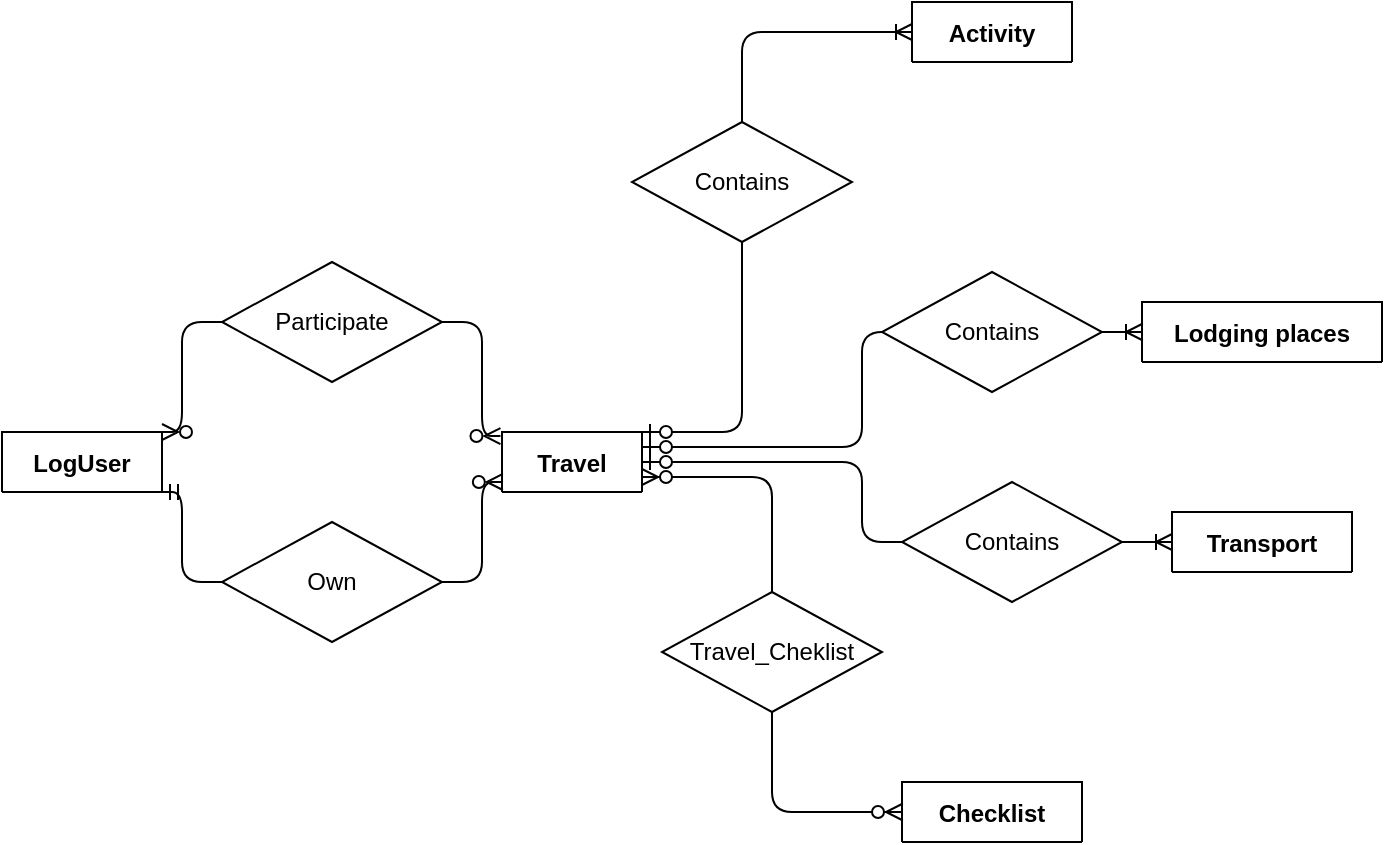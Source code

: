 <mxfile version="14.3.0" type="device"><diagram id="tJL51lGxHYbfHjKpyGnu" name="Page-1"><mxGraphModel dx="981" dy="508" grid="1" gridSize="10" guides="1" tooltips="1" connect="1" arrows="1" fold="1" page="1" pageScale="1" pageWidth="827" pageHeight="1169" math="0" shadow="0"><root><mxCell id="0"/><mxCell id="1" parent="0"/><mxCell id="J-bHQv5GjCu562We5Q4S-134" value="LogUser" style="shape=table;startSize=30;container=1;collapsible=1;childLayout=tableLayout;fixedRows=1;rowLines=0;fontStyle=1;align=center;resizeLast=1;" vertex="1" collapsed="1" parent="1"><mxGeometry x="50" y="515" width="80" height="30" as="geometry"><mxRectangle x="40" y="532" width="180" height="120" as="alternateBounds"/></mxGeometry></mxCell><mxCell id="J-bHQv5GjCu562We5Q4S-135" value="" style="shape=partialRectangle;collapsible=0;dropTarget=0;pointerEvents=0;fillColor=none;top=0;left=0;bottom=1;right=0;points=[[0,0.5],[1,0.5]];portConstraint=eastwest;" vertex="1" parent="J-bHQv5GjCu562We5Q4S-134"><mxGeometry y="30" width="180" height="30" as="geometry"/></mxCell><mxCell id="J-bHQv5GjCu562We5Q4S-136" value="PK" style="shape=partialRectangle;connectable=0;fillColor=none;top=0;left=0;bottom=0;right=0;fontStyle=1;overflow=hidden;" vertex="1" parent="J-bHQv5GjCu562We5Q4S-135"><mxGeometry width="30" height="30" as="geometry"/></mxCell><mxCell id="J-bHQv5GjCu562We5Q4S-137" value="ID" style="shape=partialRectangle;connectable=0;fillColor=none;top=0;left=0;bottom=0;right=0;align=left;spacingLeft=6;fontStyle=5;overflow=hidden;" vertex="1" parent="J-bHQv5GjCu562We5Q4S-135"><mxGeometry x="30" width="150" height="30" as="geometry"/></mxCell><mxCell id="J-bHQv5GjCu562We5Q4S-138" value="" style="shape=partialRectangle;collapsible=0;dropTarget=0;pointerEvents=0;fillColor=none;top=0;left=0;bottom=0;right=0;points=[[0,0.5],[1,0.5]];portConstraint=eastwest;" vertex="1" parent="J-bHQv5GjCu562We5Q4S-134"><mxGeometry y="60" width="180" height="30" as="geometry"/></mxCell><mxCell id="J-bHQv5GjCu562We5Q4S-139" value="var" style="shape=partialRectangle;connectable=0;fillColor=none;top=0;left=0;bottom=0;right=0;editable=1;overflow=hidden;" vertex="1" parent="J-bHQv5GjCu562We5Q4S-138"><mxGeometry width="30" height="30" as="geometry"/></mxCell><mxCell id="J-bHQv5GjCu562We5Q4S-140" value="email" style="shape=partialRectangle;connectable=0;fillColor=none;top=0;left=0;bottom=0;right=0;align=left;spacingLeft=6;overflow=hidden;" vertex="1" parent="J-bHQv5GjCu562We5Q4S-138"><mxGeometry x="30" width="150" height="30" as="geometry"/></mxCell><mxCell id="J-bHQv5GjCu562We5Q4S-141" value="" style="shape=partialRectangle;collapsible=0;dropTarget=0;pointerEvents=0;fillColor=none;top=0;left=0;bottom=0;right=0;points=[[0,0.5],[1,0.5]];portConstraint=eastwest;" vertex="1" parent="J-bHQv5GjCu562We5Q4S-134"><mxGeometry y="90" width="180" height="30" as="geometry"/></mxCell><mxCell id="J-bHQv5GjCu562We5Q4S-142" value="var" style="shape=partialRectangle;connectable=0;fillColor=none;top=0;left=0;bottom=0;right=0;editable=1;overflow=hidden;" vertex="1" parent="J-bHQv5GjCu562We5Q4S-141"><mxGeometry width="30" height="30" as="geometry"/></mxCell><mxCell id="J-bHQv5GjCu562We5Q4S-143" value="passwordHash" style="shape=partialRectangle;connectable=0;fillColor=none;top=0;left=0;bottom=0;right=0;align=left;spacingLeft=6;overflow=hidden;" vertex="1" parent="J-bHQv5GjCu562We5Q4S-141"><mxGeometry x="30" width="150" height="30" as="geometry"/></mxCell><mxCell id="J-bHQv5GjCu562We5Q4S-144" value="Travel" style="shape=table;startSize=30;container=1;collapsible=1;childLayout=tableLayout;fixedRows=1;rowLines=0;fontStyle=1;align=center;resizeLast=1;" vertex="1" collapsed="1" parent="1"><mxGeometry x="300" y="515" width="70" height="30" as="geometry"><mxRectangle x="300" y="515" width="180" height="150" as="alternateBounds"/></mxGeometry></mxCell><mxCell id="J-bHQv5GjCu562We5Q4S-145" value="" style="shape=partialRectangle;collapsible=0;dropTarget=0;pointerEvents=0;fillColor=none;top=0;left=0;bottom=1;right=0;points=[[0,0.5],[1,0.5]];portConstraint=eastwest;" vertex="1" parent="J-bHQv5GjCu562We5Q4S-144"><mxGeometry y="30" width="180" height="30" as="geometry"/></mxCell><mxCell id="J-bHQv5GjCu562We5Q4S-146" value="PK" style="shape=partialRectangle;connectable=0;fillColor=none;top=0;left=0;bottom=0;right=0;fontStyle=1;overflow=hidden;" vertex="1" parent="J-bHQv5GjCu562We5Q4S-145"><mxGeometry width="30" height="30" as="geometry"/></mxCell><mxCell id="J-bHQv5GjCu562We5Q4S-147" value="ID" style="shape=partialRectangle;connectable=0;fillColor=none;top=0;left=0;bottom=0;right=0;align=left;spacingLeft=6;fontStyle=5;overflow=hidden;" vertex="1" parent="J-bHQv5GjCu562We5Q4S-145"><mxGeometry x="30" width="150" height="30" as="geometry"/></mxCell><mxCell id="J-bHQv5GjCu562We5Q4S-148" value="" style="shape=partialRectangle;collapsible=0;dropTarget=0;pointerEvents=0;fillColor=none;top=0;left=0;bottom=0;right=0;points=[[0,0.5],[1,0.5]];portConstraint=eastwest;" vertex="1" parent="J-bHQv5GjCu562We5Q4S-144"><mxGeometry y="60" width="180" height="30" as="geometry"/></mxCell><mxCell id="J-bHQv5GjCu562We5Q4S-149" value="var" style="shape=partialRectangle;connectable=0;fillColor=none;top=0;left=0;bottom=0;right=0;editable=1;overflow=hidden;" vertex="1" parent="J-bHQv5GjCu562We5Q4S-148"><mxGeometry width="30" height="30" as="geometry"/></mxCell><mxCell id="J-bHQv5GjCu562We5Q4S-150" value="title" style="shape=partialRectangle;connectable=0;fillColor=none;top=0;left=0;bottom=0;right=0;align=left;spacingLeft=6;overflow=hidden;" vertex="1" parent="J-bHQv5GjCu562We5Q4S-148"><mxGeometry x="30" width="150" height="30" as="geometry"/></mxCell><mxCell id="J-bHQv5GjCu562We5Q4S-151" value="" style="shape=partialRectangle;collapsible=0;dropTarget=0;pointerEvents=0;fillColor=none;top=0;left=0;bottom=0;right=0;points=[[0,0.5],[1,0.5]];portConstraint=eastwest;" vertex="1" parent="J-bHQv5GjCu562We5Q4S-144"><mxGeometry y="90" width="180" height="30" as="geometry"/></mxCell><mxCell id="J-bHQv5GjCu562We5Q4S-152" value="var" style="shape=partialRectangle;connectable=0;fillColor=none;top=0;left=0;bottom=0;right=0;editable=1;overflow=hidden;" vertex="1" parent="J-bHQv5GjCu562We5Q4S-151"><mxGeometry width="30" height="30" as="geometry"/></mxCell><mxCell id="J-bHQv5GjCu562We5Q4S-153" value="destination" style="shape=partialRectangle;connectable=0;fillColor=none;top=0;left=0;bottom=0;right=0;align=left;spacingLeft=6;overflow=hidden;" vertex="1" parent="J-bHQv5GjCu562We5Q4S-151"><mxGeometry x="30" width="150" height="30" as="geometry"/></mxCell><mxCell id="J-bHQv5GjCu562We5Q4S-154" value="" style="shape=partialRectangle;collapsible=0;dropTarget=0;pointerEvents=0;fillColor=none;top=0;left=0;bottom=0;right=0;points=[[0,0.5],[1,0.5]];portConstraint=eastwest;" vertex="1" parent="J-bHQv5GjCu562We5Q4S-144"><mxGeometry y="120" width="180" height="30" as="geometry"/></mxCell><mxCell id="J-bHQv5GjCu562We5Q4S-155" value="var" style="shape=partialRectangle;connectable=0;fillColor=none;top=0;left=0;bottom=0;right=0;editable=1;overflow=hidden;" vertex="1" parent="J-bHQv5GjCu562We5Q4S-154"><mxGeometry width="30" height="30" as="geometry"/></mxCell><mxCell id="J-bHQv5GjCu562We5Q4S-156" value="image" style="shape=partialRectangle;connectable=0;fillColor=none;top=0;left=0;bottom=0;right=0;align=left;spacingLeft=6;overflow=hidden;" vertex="1" parent="J-bHQv5GjCu562We5Q4S-154"><mxGeometry x="30" width="150" height="30" as="geometry"/></mxCell><mxCell id="J-bHQv5GjCu562We5Q4S-157" value="Transport" style="shape=table;startSize=30;container=1;collapsible=1;childLayout=tableLayout;fixedRows=1;rowLines=0;fontStyle=1;align=center;resizeLast=1;" vertex="1" collapsed="1" parent="1"><mxGeometry x="635" y="555" width="90" height="30" as="geometry"><mxRectangle x="850" y="595" width="180" height="330" as="alternateBounds"/></mxGeometry></mxCell><mxCell id="J-bHQv5GjCu562We5Q4S-158" value="" style="shape=partialRectangle;collapsible=0;dropTarget=0;pointerEvents=0;fillColor=none;top=0;left=0;bottom=1;right=0;points=[[0,0.5],[1,0.5]];portConstraint=eastwest;" vertex="1" parent="J-bHQv5GjCu562We5Q4S-157"><mxGeometry y="30" width="180" height="30" as="geometry"/></mxCell><mxCell id="J-bHQv5GjCu562We5Q4S-159" value="PK" style="shape=partialRectangle;connectable=0;fillColor=none;top=0;left=0;bottom=0;right=0;fontStyle=1;overflow=hidden;" vertex="1" parent="J-bHQv5GjCu562We5Q4S-158"><mxGeometry width="30" height="30" as="geometry"/></mxCell><mxCell id="J-bHQv5GjCu562We5Q4S-160" value="ID" style="shape=partialRectangle;connectable=0;fillColor=none;top=0;left=0;bottom=0;right=0;align=left;spacingLeft=6;fontStyle=5;overflow=hidden;" vertex="1" parent="J-bHQv5GjCu562We5Q4S-158"><mxGeometry x="30" width="150" height="30" as="geometry"/></mxCell><mxCell id="J-bHQv5GjCu562We5Q4S-161" value="" style="shape=partialRectangle;collapsible=0;dropTarget=0;pointerEvents=0;fillColor=none;top=0;left=0;bottom=0;right=0;points=[[0,0.5],[1,0.5]];portConstraint=eastwest;" vertex="1" parent="J-bHQv5GjCu562We5Q4S-157"><mxGeometry y="60" width="180" height="30" as="geometry"/></mxCell><mxCell id="J-bHQv5GjCu562We5Q4S-162" value="var" style="shape=partialRectangle;connectable=0;fillColor=none;top=0;left=0;bottom=0;right=0;editable=1;overflow=hidden;" vertex="1" parent="J-bHQv5GjCu562We5Q4S-161"><mxGeometry width="30" height="30" as="geometry"/></mxCell><mxCell id="J-bHQv5GjCu562We5Q4S-163" value="type" style="shape=partialRectangle;connectable=0;fillColor=none;top=0;left=0;bottom=0;right=0;align=left;spacingLeft=6;overflow=hidden;" vertex="1" parent="J-bHQv5GjCu562We5Q4S-161"><mxGeometry x="30" width="150" height="30" as="geometry"/></mxCell><mxCell id="J-bHQv5GjCu562We5Q4S-164" value="" style="shape=partialRectangle;collapsible=0;dropTarget=0;pointerEvents=0;fillColor=none;top=0;left=0;bottom=0;right=0;points=[[0,0.5],[1,0.5]];portConstraint=eastwest;" vertex="1" parent="J-bHQv5GjCu562We5Q4S-157"><mxGeometry y="90" width="180" height="30" as="geometry"/></mxCell><mxCell id="J-bHQv5GjCu562We5Q4S-165" value="date" style="shape=partialRectangle;connectable=0;fillColor=none;top=0;left=0;bottom=0;right=0;editable=1;overflow=hidden;" vertex="1" parent="J-bHQv5GjCu562We5Q4S-164"><mxGeometry width="30" height="30" as="geometry"/></mxCell><mxCell id="J-bHQv5GjCu562We5Q4S-166" value="date" style="shape=partialRectangle;connectable=0;fillColor=none;top=0;left=0;bottom=0;right=0;align=left;spacingLeft=6;overflow=hidden;" vertex="1" parent="J-bHQv5GjCu562We5Q4S-164"><mxGeometry x="30" width="150" height="30" as="geometry"/></mxCell><mxCell id="J-bHQv5GjCu562We5Q4S-167" value="" style="shape=partialRectangle;collapsible=0;dropTarget=0;pointerEvents=0;fillColor=none;top=0;left=0;bottom=0;right=0;points=[[0,0.5],[1,0.5]];portConstraint=eastwest;" vertex="1" parent="J-bHQv5GjCu562We5Q4S-157"><mxGeometry y="120" width="180" height="30" as="geometry"/></mxCell><mxCell id="J-bHQv5GjCu562We5Q4S-168" value="var" style="shape=partialRectangle;connectable=0;fillColor=none;top=0;left=0;bottom=0;right=0;editable=1;overflow=hidden;" vertex="1" parent="J-bHQv5GjCu562We5Q4S-167"><mxGeometry width="30" height="30" as="geometry"/></mxCell><mxCell id="J-bHQv5GjCu562We5Q4S-169" value="departure place" style="shape=partialRectangle;connectable=0;fillColor=none;top=0;left=0;bottom=0;right=0;align=left;spacingLeft=6;overflow=hidden;" vertex="1" parent="J-bHQv5GjCu562We5Q4S-167"><mxGeometry x="30" width="150" height="30" as="geometry"/></mxCell><mxCell id="J-bHQv5GjCu562We5Q4S-170" style="shape=partialRectangle;collapsible=0;dropTarget=0;pointerEvents=0;fillColor=none;top=0;left=0;bottom=0;right=0;points=[[0,0.5],[1,0.5]];portConstraint=eastwest;" vertex="1" parent="J-bHQv5GjCu562We5Q4S-157"><mxGeometry y="150" width="180" height="30" as="geometry"/></mxCell><mxCell id="J-bHQv5GjCu562We5Q4S-171" value="var" style="shape=partialRectangle;connectable=0;fillColor=none;top=0;left=0;bottom=0;right=0;editable=1;overflow=hidden;" vertex="1" parent="J-bHQv5GjCu562We5Q4S-170"><mxGeometry width="30" height="30" as="geometry"/></mxCell><mxCell id="J-bHQv5GjCu562We5Q4S-172" value="arrival place" style="shape=partialRectangle;connectable=0;fillColor=none;top=0;left=0;bottom=0;right=0;align=left;spacingLeft=6;overflow=hidden;" vertex="1" parent="J-bHQv5GjCu562We5Q4S-170"><mxGeometry x="30" width="150" height="30" as="geometry"/></mxCell><mxCell id="J-bHQv5GjCu562We5Q4S-173" style="shape=partialRectangle;collapsible=0;dropTarget=0;pointerEvents=0;fillColor=none;top=0;left=0;bottom=0;right=0;points=[[0,0.5],[1,0.5]];portConstraint=eastwest;" vertex="1" parent="J-bHQv5GjCu562We5Q4S-157"><mxGeometry y="180" width="180" height="30" as="geometry"/></mxCell><mxCell id="J-bHQv5GjCu562We5Q4S-174" value="int" style="shape=partialRectangle;connectable=0;fillColor=none;top=0;left=0;bottom=0;right=0;editable=1;overflow=hidden;" vertex="1" parent="J-bHQv5GjCu562We5Q4S-173"><mxGeometry width="30" height="30" as="geometry"/></mxCell><mxCell id="J-bHQv5GjCu562We5Q4S-175" value="price" style="shape=partialRectangle;connectable=0;fillColor=none;top=0;left=0;bottom=0;right=0;align=left;spacingLeft=6;overflow=hidden;" vertex="1" parent="J-bHQv5GjCu562We5Q4S-173"><mxGeometry x="30" width="150" height="30" as="geometry"/></mxCell><mxCell id="J-bHQv5GjCu562We5Q4S-176" style="shape=partialRectangle;collapsible=0;dropTarget=0;pointerEvents=0;fillColor=none;top=0;left=0;bottom=0;right=0;points=[[0,0.5],[1,0.5]];portConstraint=eastwest;" vertex="1" parent="J-bHQv5GjCu562We5Q4S-157"><mxGeometry y="210" width="180" height="30" as="geometry"/></mxCell><mxCell id="J-bHQv5GjCu562We5Q4S-177" value="var" style="shape=partialRectangle;connectable=0;fillColor=none;top=0;left=0;bottom=0;right=0;editable=1;overflow=hidden;" vertex="1" parent="J-bHQv5GjCu562We5Q4S-176"><mxGeometry width="30" height="30" as="geometry"/></mxCell><mxCell id="J-bHQv5GjCu562We5Q4S-178" value="reservation code" style="shape=partialRectangle;connectable=0;fillColor=none;top=0;left=0;bottom=0;right=0;align=left;spacingLeft=6;overflow=hidden;" vertex="1" parent="J-bHQv5GjCu562We5Q4S-176"><mxGeometry x="30" width="150" height="30" as="geometry"/></mxCell><mxCell id="J-bHQv5GjCu562We5Q4S-179" style="shape=partialRectangle;collapsible=0;dropTarget=0;pointerEvents=0;fillColor=none;top=0;left=0;bottom=0;right=0;points=[[0,0.5],[1,0.5]];portConstraint=eastwest;" vertex="1" parent="J-bHQv5GjCu562We5Q4S-157"><mxGeometry y="240" width="180" height="30" as="geometry"/></mxCell><mxCell id="J-bHQv5GjCu562We5Q4S-180" value="var" style="shape=partialRectangle;connectable=0;fillColor=none;top=0;left=0;bottom=0;right=0;editable=1;overflow=hidden;" vertex="1" parent="J-bHQv5GjCu562We5Q4S-179"><mxGeometry width="30" height="30" as="geometry"/></mxCell><mxCell id="J-bHQv5GjCu562We5Q4S-181" value="schedule" style="shape=partialRectangle;connectable=0;fillColor=none;top=0;left=0;bottom=0;right=0;align=left;spacingLeft=6;overflow=hidden;" vertex="1" parent="J-bHQv5GjCu562We5Q4S-179"><mxGeometry x="30" width="150" height="30" as="geometry"/></mxCell><mxCell id="J-bHQv5GjCu562We5Q4S-182" style="shape=partialRectangle;collapsible=0;dropTarget=0;pointerEvents=0;fillColor=none;top=0;left=0;bottom=0;right=0;points=[[0,0.5],[1,0.5]];portConstraint=eastwest;" vertex="1" parent="J-bHQv5GjCu562We5Q4S-157"><mxGeometry y="270" width="180" height="30" as="geometry"/></mxCell><mxCell id="J-bHQv5GjCu562We5Q4S-183" value="var" style="shape=partialRectangle;connectable=0;fillColor=none;top=0;left=0;bottom=0;right=0;editable=1;overflow=hidden;" vertex="1" parent="J-bHQv5GjCu562We5Q4S-182"><mxGeometry width="30" height="30" as="geometry"/></mxCell><mxCell id="J-bHQv5GjCu562We5Q4S-184" value="hypertext link" style="shape=partialRectangle;connectable=0;fillColor=none;top=0;left=0;bottom=0;right=0;align=left;spacingLeft=6;overflow=hidden;" vertex="1" parent="J-bHQv5GjCu562We5Q4S-182"><mxGeometry x="30" width="150" height="30" as="geometry"/></mxCell><mxCell id="J-bHQv5GjCu562We5Q4S-185" style="shape=partialRectangle;collapsible=0;dropTarget=0;pointerEvents=0;fillColor=none;top=0;left=0;bottom=0;right=0;points=[[0,0.5],[1,0.5]];portConstraint=eastwest;" vertex="1" parent="J-bHQv5GjCu562We5Q4S-157"><mxGeometry y="300" width="180" height="30" as="geometry"/></mxCell><mxCell id="J-bHQv5GjCu562We5Q4S-186" value="text" style="shape=partialRectangle;connectable=0;fillColor=none;top=0;left=0;bottom=0;right=0;editable=1;overflow=hidden;" vertex="1" parent="J-bHQv5GjCu562We5Q4S-185"><mxGeometry width="30" height="30" as="geometry"/></mxCell><mxCell id="J-bHQv5GjCu562We5Q4S-187" value="remarque" style="shape=partialRectangle;connectable=0;fillColor=none;top=0;left=0;bottom=0;right=0;align=left;spacingLeft=6;overflow=hidden;" vertex="1" parent="J-bHQv5GjCu562We5Q4S-185"><mxGeometry x="30" width="150" height="30" as="geometry"/></mxCell><mxCell id="J-bHQv5GjCu562We5Q4S-188" value="Lodging places" style="shape=table;startSize=30;container=1;collapsible=1;childLayout=tableLayout;fixedRows=1;rowLines=0;fontStyle=1;align=center;resizeLast=1;" vertex="1" collapsed="1" parent="1"><mxGeometry x="620" y="450" width="120" height="30" as="geometry"><mxRectangle x="850" y="280" width="180" height="300" as="alternateBounds"/></mxGeometry></mxCell><mxCell id="J-bHQv5GjCu562We5Q4S-189" value="" style="shape=partialRectangle;collapsible=0;dropTarget=0;pointerEvents=0;fillColor=none;top=0;left=0;bottom=1;right=0;points=[[0,0.5],[1,0.5]];portConstraint=eastwest;" vertex="1" parent="J-bHQv5GjCu562We5Q4S-188"><mxGeometry y="30" width="180" height="30" as="geometry"/></mxCell><mxCell id="J-bHQv5GjCu562We5Q4S-190" value="PK" style="shape=partialRectangle;connectable=0;fillColor=none;top=0;left=0;bottom=0;right=0;fontStyle=1;overflow=hidden;" vertex="1" parent="J-bHQv5GjCu562We5Q4S-189"><mxGeometry width="30" height="30" as="geometry"/></mxCell><mxCell id="J-bHQv5GjCu562We5Q4S-191" value="ID" style="shape=partialRectangle;connectable=0;fillColor=none;top=0;left=0;bottom=0;right=0;align=left;spacingLeft=6;fontStyle=5;overflow=hidden;" vertex="1" parent="J-bHQv5GjCu562We5Q4S-189"><mxGeometry x="30" width="150" height="30" as="geometry"/></mxCell><mxCell id="J-bHQv5GjCu562We5Q4S-192" value="" style="shape=partialRectangle;collapsible=0;dropTarget=0;pointerEvents=0;fillColor=none;top=0;left=0;bottom=0;right=0;points=[[0,0.5],[1,0.5]];portConstraint=eastwest;" vertex="1" parent="J-bHQv5GjCu562We5Q4S-188"><mxGeometry y="60" width="180" height="30" as="geometry"/></mxCell><mxCell id="J-bHQv5GjCu562We5Q4S-193" value="var" style="shape=partialRectangle;connectable=0;fillColor=none;top=0;left=0;bottom=0;right=0;editable=1;overflow=hidden;" vertex="1" parent="J-bHQv5GjCu562We5Q4S-192"><mxGeometry width="30" height="30" as="geometry"/></mxCell><mxCell id="J-bHQv5GjCu562We5Q4S-194" value="address" style="shape=partialRectangle;connectable=0;fillColor=none;top=0;left=0;bottom=0;right=0;align=left;spacingLeft=6;overflow=hidden;" vertex="1" parent="J-bHQv5GjCu562We5Q4S-192"><mxGeometry x="30" width="150" height="30" as="geometry"/></mxCell><mxCell id="J-bHQv5GjCu562We5Q4S-195" value="" style="shape=partialRectangle;collapsible=0;dropTarget=0;pointerEvents=0;fillColor=none;top=0;left=0;bottom=0;right=0;points=[[0,0.5],[1,0.5]];portConstraint=eastwest;" vertex="1" parent="J-bHQv5GjCu562We5Q4S-188"><mxGeometry y="90" width="180" height="30" as="geometry"/></mxCell><mxCell id="J-bHQv5GjCu562We5Q4S-196" value="var" style="shape=partialRectangle;connectable=0;fillColor=none;top=0;left=0;bottom=0;right=0;editable=1;overflow=hidden;" vertex="1" parent="J-bHQv5GjCu562We5Q4S-195"><mxGeometry width="30" height="30" as="geometry"/></mxCell><mxCell id="J-bHQv5GjCu562We5Q4S-197" value="type" style="shape=partialRectangle;connectable=0;fillColor=none;top=0;left=0;bottom=0;right=0;align=left;spacingLeft=6;overflow=hidden;" vertex="1" parent="J-bHQv5GjCu562We5Q4S-195"><mxGeometry x="30" width="150" height="30" as="geometry"/></mxCell><mxCell id="J-bHQv5GjCu562We5Q4S-198" value="" style="shape=partialRectangle;collapsible=0;dropTarget=0;pointerEvents=0;fillColor=none;top=0;left=0;bottom=0;right=0;points=[[0,0.5],[1,0.5]];portConstraint=eastwest;" vertex="1" parent="J-bHQv5GjCu562We5Q4S-188"><mxGeometry y="120" width="180" height="30" as="geometry"/></mxCell><mxCell id="J-bHQv5GjCu562We5Q4S-199" value="var" style="shape=partialRectangle;connectable=0;fillColor=none;top=0;left=0;bottom=0;right=0;editable=1;overflow=hidden;" vertex="1" parent="J-bHQv5GjCu562We5Q4S-198"><mxGeometry width="30" height="30" as="geometry"/></mxCell><mxCell id="J-bHQv5GjCu562We5Q4S-200" value="departure place" style="shape=partialRectangle;connectable=0;fillColor=none;top=0;left=0;bottom=0;right=0;align=left;spacingLeft=6;overflow=hidden;" vertex="1" parent="J-bHQv5GjCu562We5Q4S-198"><mxGeometry x="30" width="150" height="30" as="geometry"/></mxCell><mxCell id="J-bHQv5GjCu562We5Q4S-201" style="shape=partialRectangle;collapsible=0;dropTarget=0;pointerEvents=0;fillColor=none;top=0;left=0;bottom=0;right=0;points=[[0,0.5],[1,0.5]];portConstraint=eastwest;" vertex="1" parent="J-bHQv5GjCu562We5Q4S-188"><mxGeometry y="150" width="180" height="30" as="geometry"/></mxCell><mxCell id="J-bHQv5GjCu562We5Q4S-202" value="var" style="shape=partialRectangle;connectable=0;fillColor=none;top=0;left=0;bottom=0;right=0;editable=1;overflow=hidden;" vertex="1" parent="J-bHQv5GjCu562We5Q4S-201"><mxGeometry width="30" height="30" as="geometry"/></mxCell><mxCell id="J-bHQv5GjCu562We5Q4S-203" value="arrival place" style="shape=partialRectangle;connectable=0;fillColor=none;top=0;left=0;bottom=0;right=0;align=left;spacingLeft=6;overflow=hidden;" vertex="1" parent="J-bHQv5GjCu562We5Q4S-201"><mxGeometry x="30" width="150" height="30" as="geometry"/></mxCell><mxCell id="J-bHQv5GjCu562We5Q4S-204" style="shape=partialRectangle;collapsible=0;dropTarget=0;pointerEvents=0;fillColor=none;top=0;left=0;bottom=0;right=0;points=[[0,0.5],[1,0.5]];portConstraint=eastwest;" vertex="1" parent="J-bHQv5GjCu562We5Q4S-188"><mxGeometry y="180" width="180" height="30" as="geometry"/></mxCell><mxCell id="J-bHQv5GjCu562We5Q4S-205" value="int" style="shape=partialRectangle;connectable=0;fillColor=none;top=0;left=0;bottom=0;right=0;editable=1;overflow=hidden;" vertex="1" parent="J-bHQv5GjCu562We5Q4S-204"><mxGeometry width="30" height="30" as="geometry"/></mxCell><mxCell id="J-bHQv5GjCu562We5Q4S-206" value="price" style="shape=partialRectangle;connectable=0;fillColor=none;top=0;left=0;bottom=0;right=0;align=left;spacingLeft=6;overflow=hidden;" vertex="1" parent="J-bHQv5GjCu562We5Q4S-204"><mxGeometry x="30" width="150" height="30" as="geometry"/></mxCell><mxCell id="J-bHQv5GjCu562We5Q4S-207" style="shape=partialRectangle;collapsible=0;dropTarget=0;pointerEvents=0;fillColor=none;top=0;left=0;bottom=0;right=0;points=[[0,0.5],[1,0.5]];portConstraint=eastwest;" vertex="1" parent="J-bHQv5GjCu562We5Q4S-188"><mxGeometry y="210" width="180" height="30" as="geometry"/></mxCell><mxCell id="J-bHQv5GjCu562We5Q4S-208" value="var" style="shape=partialRectangle;connectable=0;fillColor=none;top=0;left=0;bottom=0;right=0;editable=1;overflow=hidden;" vertex="1" parent="J-bHQv5GjCu562We5Q4S-207"><mxGeometry width="30" height="30" as="geometry"/></mxCell><mxCell id="J-bHQv5GjCu562We5Q4S-209" value="reservation code" style="shape=partialRectangle;connectable=0;fillColor=none;top=0;left=0;bottom=0;right=0;align=left;spacingLeft=6;overflow=hidden;" vertex="1" parent="J-bHQv5GjCu562We5Q4S-207"><mxGeometry x="30" width="150" height="30" as="geometry"/></mxCell><mxCell id="J-bHQv5GjCu562We5Q4S-210" style="shape=partialRectangle;collapsible=0;dropTarget=0;pointerEvents=0;fillColor=none;top=0;left=0;bottom=0;right=0;points=[[0,0.5],[1,0.5]];portConstraint=eastwest;" vertex="1" parent="J-bHQv5GjCu562We5Q4S-188"><mxGeometry y="240" width="180" height="30" as="geometry"/></mxCell><mxCell id="J-bHQv5GjCu562We5Q4S-211" value="var" style="shape=partialRectangle;connectable=0;fillColor=none;top=0;left=0;bottom=0;right=0;editable=1;overflow=hidden;" vertex="1" parent="J-bHQv5GjCu562We5Q4S-210"><mxGeometry width="30" height="30" as="geometry"/></mxCell><mxCell id="J-bHQv5GjCu562We5Q4S-212" value="hypertext link" style="shape=partialRectangle;connectable=0;fillColor=none;top=0;left=0;bottom=0;right=0;align=left;spacingLeft=6;overflow=hidden;" vertex="1" parent="J-bHQv5GjCu562We5Q4S-210"><mxGeometry x="30" width="150" height="30" as="geometry"/></mxCell><mxCell id="J-bHQv5GjCu562We5Q4S-213" style="shape=partialRectangle;collapsible=0;dropTarget=0;pointerEvents=0;fillColor=none;top=0;left=0;bottom=0;right=0;points=[[0,0.5],[1,0.5]];portConstraint=eastwest;" vertex="1" parent="J-bHQv5GjCu562We5Q4S-188"><mxGeometry y="270" width="180" height="30" as="geometry"/></mxCell><mxCell id="J-bHQv5GjCu562We5Q4S-214" value="text" style="shape=partialRectangle;connectable=0;fillColor=none;top=0;left=0;bottom=0;right=0;editable=1;overflow=hidden;" vertex="1" parent="J-bHQv5GjCu562We5Q4S-213"><mxGeometry width="30" height="30" as="geometry"/></mxCell><mxCell id="J-bHQv5GjCu562We5Q4S-215" value="remarque" style="shape=partialRectangle;connectable=0;fillColor=none;top=0;left=0;bottom=0;right=0;align=left;spacingLeft=6;overflow=hidden;" vertex="1" parent="J-bHQv5GjCu562We5Q4S-213"><mxGeometry x="30" width="150" height="30" as="geometry"/></mxCell><mxCell id="J-bHQv5GjCu562We5Q4S-216" value="Activity" style="shape=table;startSize=30;container=1;collapsible=1;childLayout=tableLayout;fixedRows=1;rowLines=0;fontStyle=1;align=center;resizeLast=1;" vertex="1" collapsed="1" parent="1"><mxGeometry x="505" y="300" width="80" height="30" as="geometry"><mxRectangle x="570" y="80" width="180" height="210" as="alternateBounds"/></mxGeometry></mxCell><mxCell id="J-bHQv5GjCu562We5Q4S-217" value="" style="shape=partialRectangle;collapsible=0;dropTarget=0;pointerEvents=0;fillColor=none;top=0;left=0;bottom=1;right=0;points=[[0,0.5],[1,0.5]];portConstraint=eastwest;" vertex="1" parent="J-bHQv5GjCu562We5Q4S-216"><mxGeometry y="30" width="180" height="30" as="geometry"/></mxCell><mxCell id="J-bHQv5GjCu562We5Q4S-218" value="PK" style="shape=partialRectangle;connectable=0;fillColor=none;top=0;left=0;bottom=0;right=0;fontStyle=1;overflow=hidden;" vertex="1" parent="J-bHQv5GjCu562We5Q4S-217"><mxGeometry width="30" height="30" as="geometry"/></mxCell><mxCell id="J-bHQv5GjCu562We5Q4S-219" value="ID" style="shape=partialRectangle;connectable=0;fillColor=none;top=0;left=0;bottom=0;right=0;align=left;spacingLeft=6;fontStyle=5;overflow=hidden;" vertex="1" parent="J-bHQv5GjCu562We5Q4S-217"><mxGeometry x="30" width="150" height="30" as="geometry"/></mxCell><mxCell id="J-bHQv5GjCu562We5Q4S-220" value="" style="shape=partialRectangle;collapsible=0;dropTarget=0;pointerEvents=0;fillColor=none;top=0;left=0;bottom=0;right=0;points=[[0,0.5],[1,0.5]];portConstraint=eastwest;" vertex="1" parent="J-bHQv5GjCu562We5Q4S-216"><mxGeometry y="60" width="180" height="30" as="geometry"/></mxCell><mxCell id="J-bHQv5GjCu562We5Q4S-221" value="var" style="shape=partialRectangle;connectable=0;fillColor=none;top=0;left=0;bottom=0;right=0;editable=1;overflow=hidden;" vertex="1" parent="J-bHQv5GjCu562We5Q4S-220"><mxGeometry width="30" height="30" as="geometry"/></mxCell><mxCell id="J-bHQv5GjCu562We5Q4S-222" value="description" style="shape=partialRectangle;connectable=0;fillColor=none;top=0;left=0;bottom=0;right=0;align=left;spacingLeft=6;overflow=hidden;" vertex="1" parent="J-bHQv5GjCu562We5Q4S-220"><mxGeometry x="30" width="150" height="30" as="geometry"/></mxCell><mxCell id="J-bHQv5GjCu562We5Q4S-223" value="" style="shape=partialRectangle;collapsible=0;dropTarget=0;pointerEvents=0;fillColor=none;top=0;left=0;bottom=0;right=0;points=[[0,0.5],[1,0.5]];portConstraint=eastwest;" vertex="1" parent="J-bHQv5GjCu562We5Q4S-216"><mxGeometry y="90" width="180" height="30" as="geometry"/></mxCell><mxCell id="J-bHQv5GjCu562We5Q4S-224" value="date" style="shape=partialRectangle;connectable=0;fillColor=none;top=0;left=0;bottom=0;right=0;editable=1;overflow=hidden;" vertex="1" parent="J-bHQv5GjCu562We5Q4S-223"><mxGeometry width="30" height="30" as="geometry"/></mxCell><mxCell id="J-bHQv5GjCu562We5Q4S-225" value="date" style="shape=partialRectangle;connectable=0;fillColor=none;top=0;left=0;bottom=0;right=0;align=left;spacingLeft=6;overflow=hidden;" vertex="1" parent="J-bHQv5GjCu562We5Q4S-223"><mxGeometry x="30" width="150" height="30" as="geometry"/></mxCell><mxCell id="J-bHQv5GjCu562We5Q4S-226" style="shape=partialRectangle;collapsible=0;dropTarget=0;pointerEvents=0;fillColor=none;top=0;left=0;bottom=0;right=0;points=[[0,0.5],[1,0.5]];portConstraint=eastwest;" vertex="1" parent="J-bHQv5GjCu562We5Q4S-216"><mxGeometry y="120" width="180" height="30" as="geometry"/></mxCell><mxCell id="J-bHQv5GjCu562We5Q4S-227" value="int" style="shape=partialRectangle;connectable=0;fillColor=none;top=0;left=0;bottom=0;right=0;editable=1;overflow=hidden;" vertex="1" parent="J-bHQv5GjCu562We5Q4S-226"><mxGeometry width="30" height="30" as="geometry"/></mxCell><mxCell id="J-bHQv5GjCu562We5Q4S-228" value="price" style="shape=partialRectangle;connectable=0;fillColor=none;top=0;left=0;bottom=0;right=0;align=left;spacingLeft=6;overflow=hidden;" vertex="1" parent="J-bHQv5GjCu562We5Q4S-226"><mxGeometry x="30" width="150" height="30" as="geometry"/></mxCell><mxCell id="J-bHQv5GjCu562We5Q4S-229" style="shape=partialRectangle;collapsible=0;dropTarget=0;pointerEvents=0;fillColor=none;top=0;left=0;bottom=0;right=0;points=[[0,0.5],[1,0.5]];portConstraint=eastwest;" vertex="1" parent="J-bHQv5GjCu562We5Q4S-216"><mxGeometry y="150" width="180" height="30" as="geometry"/></mxCell><mxCell id="J-bHQv5GjCu562We5Q4S-230" value="var" style="shape=partialRectangle;connectable=0;fillColor=none;top=0;left=0;bottom=0;right=0;editable=1;overflow=hidden;" vertex="1" parent="J-bHQv5GjCu562We5Q4S-229"><mxGeometry width="30" height="30" as="geometry"/></mxCell><mxCell id="J-bHQv5GjCu562We5Q4S-231" value="hypertext link" style="shape=partialRectangle;connectable=0;fillColor=none;top=0;left=0;bottom=0;right=0;align=left;spacingLeft=6;overflow=hidden;" vertex="1" parent="J-bHQv5GjCu562We5Q4S-229"><mxGeometry x="30" width="150" height="30" as="geometry"/></mxCell><mxCell id="J-bHQv5GjCu562We5Q4S-232" style="shape=partialRectangle;collapsible=0;dropTarget=0;pointerEvents=0;fillColor=none;top=0;left=0;bottom=0;right=0;points=[[0,0.5],[1,0.5]];portConstraint=eastwest;" vertex="1" parent="J-bHQv5GjCu562We5Q4S-216"><mxGeometry y="180" width="180" height="30" as="geometry"/></mxCell><mxCell id="J-bHQv5GjCu562We5Q4S-233" value="text" style="shape=partialRectangle;connectable=0;fillColor=none;top=0;left=0;bottom=0;right=0;editable=1;overflow=hidden;" vertex="1" parent="J-bHQv5GjCu562We5Q4S-232"><mxGeometry width="30" height="30" as="geometry"/></mxCell><mxCell id="J-bHQv5GjCu562We5Q4S-234" value="remarque" style="shape=partialRectangle;connectable=0;fillColor=none;top=0;left=0;bottom=0;right=0;align=left;spacingLeft=6;overflow=hidden;" vertex="1" parent="J-bHQv5GjCu562We5Q4S-232"><mxGeometry x="30" width="150" height="30" as="geometry"/></mxCell><mxCell id="J-bHQv5GjCu562We5Q4S-235" value="Checklist" style="shape=table;startSize=30;container=1;collapsible=1;childLayout=tableLayout;fixedRows=1;rowLines=0;fontStyle=1;align=center;resizeLast=1;" vertex="1" collapsed="1" parent="1"><mxGeometry x="500" y="690" width="90" height="30" as="geometry"><mxRectangle x="640" y="950" width="180" height="150" as="alternateBounds"/></mxGeometry></mxCell><mxCell id="J-bHQv5GjCu562We5Q4S-236" value="" style="shape=partialRectangle;collapsible=0;dropTarget=0;pointerEvents=0;fillColor=none;top=0;left=0;bottom=1;right=0;points=[[0,0.5],[1,0.5]];portConstraint=eastwest;" vertex="1" parent="J-bHQv5GjCu562We5Q4S-235"><mxGeometry y="30" width="180" height="30" as="geometry"/></mxCell><mxCell id="J-bHQv5GjCu562We5Q4S-237" value="PK" style="shape=partialRectangle;connectable=0;fillColor=none;top=0;left=0;bottom=0;right=0;fontStyle=1;overflow=hidden;" vertex="1" parent="J-bHQv5GjCu562We5Q4S-236"><mxGeometry width="30" height="30" as="geometry"/></mxCell><mxCell id="J-bHQv5GjCu562We5Q4S-238" value="ID" style="shape=partialRectangle;connectable=0;fillColor=none;top=0;left=0;bottom=0;right=0;align=left;spacingLeft=6;fontStyle=5;overflow=hidden;" vertex="1" parent="J-bHQv5GjCu562We5Q4S-236"><mxGeometry x="30" width="150" height="30" as="geometry"/></mxCell><mxCell id="J-bHQv5GjCu562We5Q4S-239" value="" style="shape=partialRectangle;collapsible=0;dropTarget=0;pointerEvents=0;fillColor=none;top=0;left=0;bottom=0;right=0;points=[[0,0.5],[1,0.5]];portConstraint=eastwest;" vertex="1" parent="J-bHQv5GjCu562We5Q4S-235"><mxGeometry y="60" width="180" height="30" as="geometry"/></mxCell><mxCell id="J-bHQv5GjCu562We5Q4S-240" value="var" style="shape=partialRectangle;connectable=0;fillColor=none;top=0;left=0;bottom=0;right=0;editable=1;overflow=hidden;" vertex="1" parent="J-bHQv5GjCu562We5Q4S-239"><mxGeometry width="30" height="30" as="geometry"/></mxCell><mxCell id="J-bHQv5GjCu562We5Q4S-241" value="things to take" style="shape=partialRectangle;connectable=0;fillColor=none;top=0;left=0;bottom=0;right=0;align=left;spacingLeft=6;overflow=hidden;" vertex="1" parent="J-bHQv5GjCu562We5Q4S-239"><mxGeometry x="30" width="150" height="30" as="geometry"/></mxCell><mxCell id="J-bHQv5GjCu562We5Q4S-242" value="" style="shape=partialRectangle;collapsible=0;dropTarget=0;pointerEvents=0;fillColor=none;top=0;left=0;bottom=0;right=0;points=[[0,0.5],[1,0.5]];portConstraint=eastwest;" vertex="1" parent="J-bHQv5GjCu562We5Q4S-235"><mxGeometry y="90" width="180" height="30" as="geometry"/></mxCell><mxCell id="J-bHQv5GjCu562We5Q4S-243" value="var" style="shape=partialRectangle;connectable=0;fillColor=none;top=0;left=0;bottom=0;right=0;editable=1;overflow=hidden;" vertex="1" parent="J-bHQv5GjCu562We5Q4S-242"><mxGeometry width="30" height="30" as="geometry"/></mxCell><mxCell id="J-bHQv5GjCu562We5Q4S-244" value="things to do" style="shape=partialRectangle;connectable=0;fillColor=none;top=0;left=0;bottom=0;right=0;align=left;spacingLeft=6;overflow=hidden;" vertex="1" parent="J-bHQv5GjCu562We5Q4S-242"><mxGeometry x="30" width="150" height="30" as="geometry"/></mxCell><mxCell id="J-bHQv5GjCu562We5Q4S-245" style="shape=partialRectangle;collapsible=0;dropTarget=0;pointerEvents=0;fillColor=none;top=0;left=0;bottom=0;right=0;points=[[0,0.5],[1,0.5]];portConstraint=eastwest;" vertex="1" parent="J-bHQv5GjCu562We5Q4S-235"><mxGeometry y="120" width="180" height="30" as="geometry"/></mxCell><mxCell id="J-bHQv5GjCu562We5Q4S-246" value="int" style="shape=partialRectangle;connectable=0;fillColor=none;top=0;left=0;bottom=0;right=0;editable=1;overflow=hidden;" vertex="1" parent="J-bHQv5GjCu562We5Q4S-245"><mxGeometry width="30" height="30" as="geometry"/></mxCell><mxCell id="J-bHQv5GjCu562We5Q4S-247" value="quantity" style="shape=partialRectangle;connectable=0;fillColor=none;top=0;left=0;bottom=0;right=0;align=left;spacingLeft=6;overflow=hidden;" vertex="1" parent="J-bHQv5GjCu562We5Q4S-245"><mxGeometry x="30" width="150" height="30" as="geometry"/></mxCell><mxCell id="J-bHQv5GjCu562We5Q4S-248" value="" style="edgeStyle=orthogonalEdgeStyle;fontSize=12;html=1;endArrow=ERoneToMany;startArrow=ERzeroToOne;entryX=0;entryY=0.5;entryDx=0;entryDy=0;startFill=1;exitX=1;exitY=0;exitDx=0;exitDy=0;" edge="1" parent="1" target="J-bHQv5GjCu562We5Q4S-226" source="J-bHQv5GjCu562We5Q4S-144"><mxGeometry width="100" height="100" relative="1" as="geometry"><mxPoint x="480" y="520" as="sourcePoint"/><mxPoint x="560" y="240" as="targetPoint"/><Array as="points"><mxPoint x="420" y="515"/><mxPoint x="420" y="315"/></Array></mxGeometry></mxCell><mxCell id="J-bHQv5GjCu562We5Q4S-249" value="" style="edgeStyle=orthogonalEdgeStyle;fontSize=12;html=1;endArrow=ERoneToMany;startArrow=ERzeroToOne;entryX=0;entryY=0.5;entryDx=0;entryDy=0;startFill=1;exitX=1;exitY=0.25;exitDx=0;exitDy=0;" edge="1" parent="1" target="J-bHQv5GjCu562We5Q4S-201" source="J-bHQv5GjCu562We5Q4S-144"><mxGeometry width="100" height="100" relative="1" as="geometry"><mxPoint x="480" y="570" as="sourcePoint"/><mxPoint x="580" y="470" as="targetPoint"/><Array as="points"><mxPoint x="480" y="522"/><mxPoint x="480" y="465"/></Array></mxGeometry></mxCell><mxCell id="J-bHQv5GjCu562We5Q4S-250" value="" style="edgeStyle=orthogonalEdgeStyle;fontSize=12;html=1;endArrow=ERoneToMany;startArrow=ERzeroToOne;entryX=0;entryY=0.5;entryDx=0;entryDy=0;startFill=1;exitX=1;exitY=0.5;exitDx=0;exitDy=0;" edge="1" parent="1" target="J-bHQv5GjCu562We5Q4S-170" source="J-bHQv5GjCu562We5Q4S-144"><mxGeometry width="100" height="100" relative="1" as="geometry"><mxPoint x="480" y="615" as="sourcePoint"/><mxPoint x="580" y="515" as="targetPoint"/><Array as="points"><mxPoint x="480" y="530"/><mxPoint x="480" y="570"/></Array></mxGeometry></mxCell><mxCell id="J-bHQv5GjCu562We5Q4S-251" value="" style="edgeStyle=orthogonalEdgeStyle;fontSize=12;html=1;endArrow=ERzeroToMany;startArrow=ERzeroToMany;entryX=1;entryY=0.75;entryDx=0;entryDy=0;exitX=0;exitY=0.5;exitDx=0;exitDy=0;startFill=1;" edge="1" parent="1" source="J-bHQv5GjCu562We5Q4S-242" target="J-bHQv5GjCu562We5Q4S-144"><mxGeometry width="100" height="100" relative="1" as="geometry"><mxPoint x="510" y="990" as="sourcePoint"/><mxPoint x="570" y="660" as="targetPoint"/></mxGeometry></mxCell><mxCell id="J-bHQv5GjCu562We5Q4S-252" value="" style="edgeStyle=orthogonalEdgeStyle;fontSize=12;html=1;endArrow=ERzeroToMany;startArrow=ERzeroToMany;exitX=-0.011;exitY=0.067;exitDx=0;exitDy=0;exitPerimeter=0;entryX=1;entryY=0;entryDx=0;entryDy=0;endFill=1;elbow=vertical;" edge="1" parent="1" source="J-bHQv5GjCu562We5Q4S-151" target="J-bHQv5GjCu562We5Q4S-134"><mxGeometry width="100" height="100" relative="1" as="geometry"><mxPoint x="100" y="750" as="sourcePoint"/><mxPoint x="240" y="620" as="targetPoint"/><Array as="points"><mxPoint x="290" y="517"/><mxPoint x="290" y="460"/><mxPoint x="140" y="460"/><mxPoint x="140" y="515"/></Array></mxGeometry></mxCell><mxCell id="J-bHQv5GjCu562We5Q4S-253" value="" style="edgeStyle=orthogonalEdgeStyle;fontSize=12;html=1;endArrow=ERmandOne;startArrow=ERzeroToMany;exitX=0.006;exitY=0.833;exitDx=0;exitDy=0;exitPerimeter=0;endFill=0;entryX=1;entryY=1;entryDx=0;entryDy=0;" edge="1" parent="1" source="J-bHQv5GjCu562We5Q4S-151" target="J-bHQv5GjCu562We5Q4S-134"><mxGeometry width="100" height="100" relative="1" as="geometry"><mxPoint x="308.02" y="617.01" as="sourcePoint"/><mxPoint x="240" y="680" as="targetPoint"/><Array as="points"><mxPoint x="290" y="540"/><mxPoint x="290" y="590"/><mxPoint x="140" y="590"/><mxPoint x="140" y="545"/></Array></mxGeometry></mxCell><mxCell id="J-bHQv5GjCu562We5Q4S-268" value="Travel_Cheklist" style="rhombus;whiteSpace=wrap;html=1;" vertex="1" parent="1"><mxGeometry x="380" y="595" width="110" height="60" as="geometry"/></mxCell><mxCell id="J-bHQv5GjCu562We5Q4S-271" value="Own" style="rhombus;whiteSpace=wrap;html=1;" vertex="1" parent="1"><mxGeometry x="160" y="560" width="110" height="60" as="geometry"/></mxCell><mxCell id="J-bHQv5GjCu562We5Q4S-272" value="Contains" style="rhombus;whiteSpace=wrap;html=1;" vertex="1" parent="1"><mxGeometry x="490" y="435" width="110" height="60" as="geometry"/></mxCell><mxCell id="J-bHQv5GjCu562We5Q4S-273" value="Contains" style="rhombus;whiteSpace=wrap;html=1;" vertex="1" parent="1"><mxGeometry x="500" y="540" width="110" height="60" as="geometry"/></mxCell><mxCell id="J-bHQv5GjCu562We5Q4S-274" value="Participate" style="rhombus;whiteSpace=wrap;html=1;" vertex="1" parent="1"><mxGeometry x="160" y="430" width="110" height="60" as="geometry"/></mxCell><mxCell id="J-bHQv5GjCu562We5Q4S-275" value="Contains" style="rhombus;whiteSpace=wrap;html=1;" vertex="1" parent="1"><mxGeometry x="365" y="360" width="110" height="60" as="geometry"/></mxCell></root></mxGraphModel></diagram></mxfile>